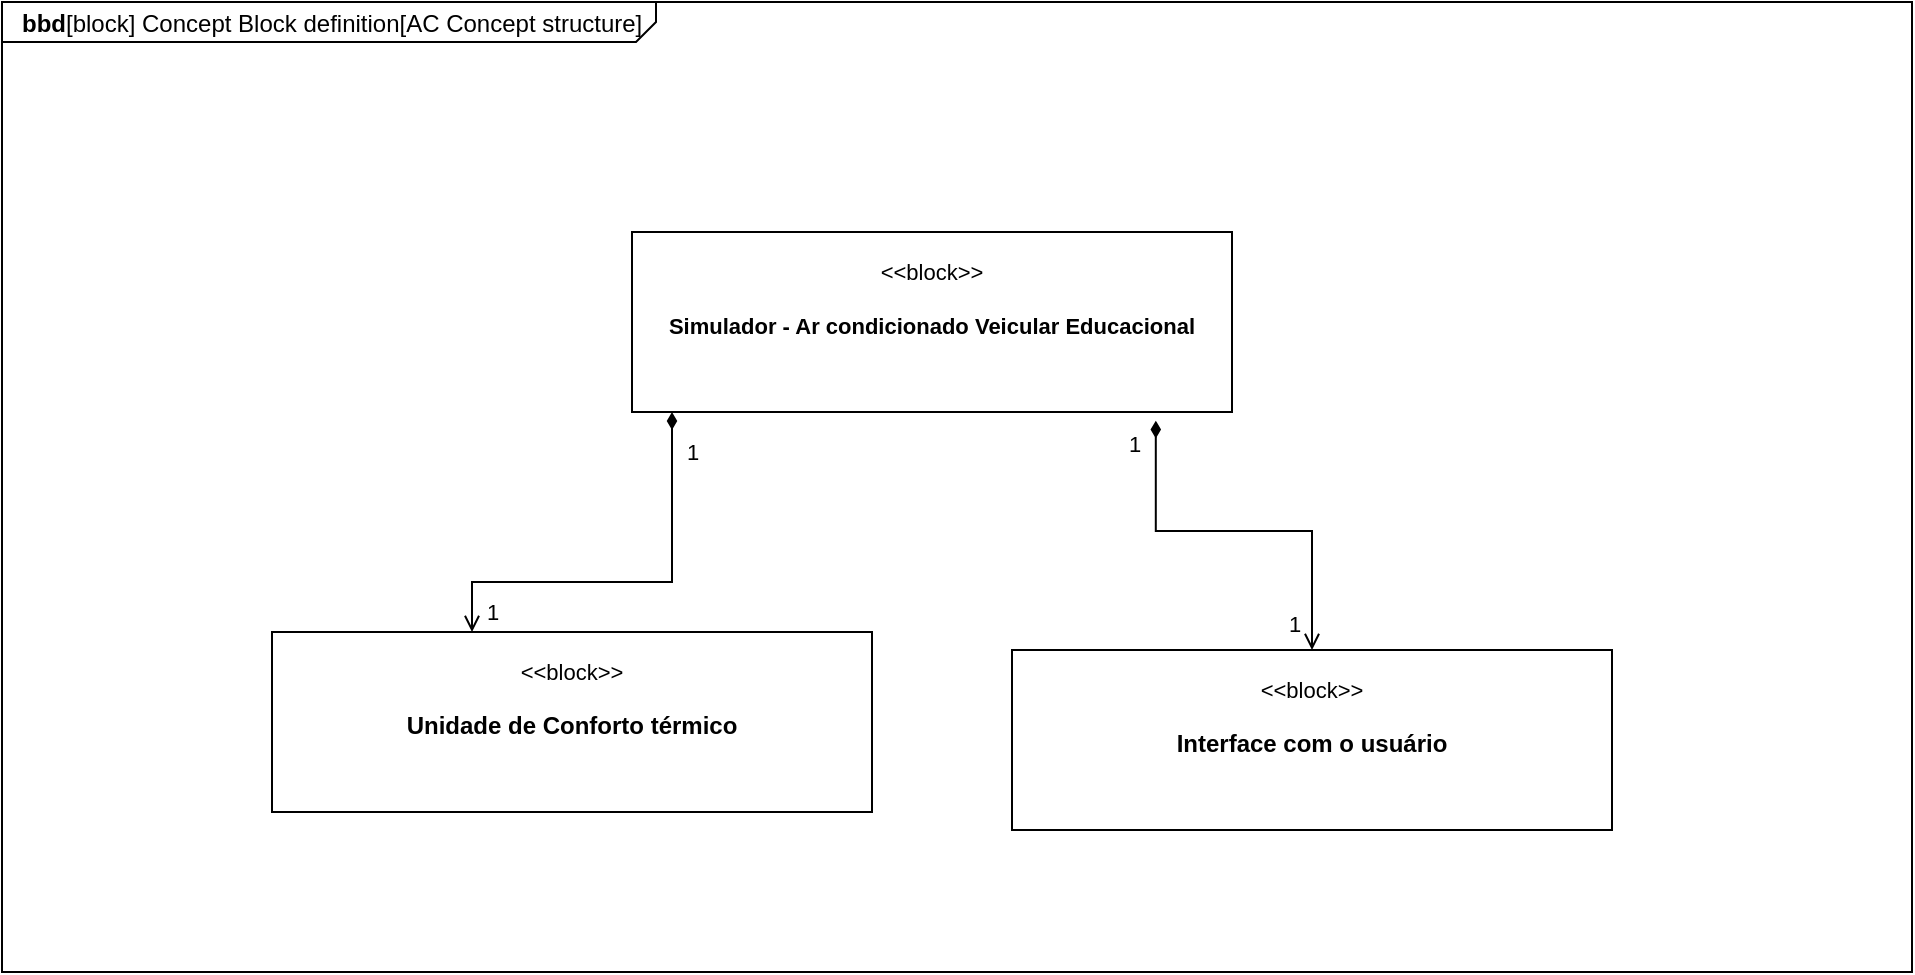 <mxfile version="15.8.3" type="github">
  <diagram name="Page-1" id="929967ad-93f9-6ef4-fab6-5d389245f69c">
    <mxGraphModel dx="1292" dy="696" grid="1" gridSize="10" guides="1" tooltips="1" connect="1" arrows="1" fold="1" page="1" pageScale="1.5" pageWidth="1169" pageHeight="826" background="none" math="0" shadow="0">
      <root>
        <mxCell id="0" style=";html=1;" />
        <mxCell id="1" style=";html=1;" parent="0" />
        <mxCell id="1672d66443f91eb5-1" value="&lt;p style=&quot;margin: 0px ; margin-top: 4px ; margin-left: 10px ; text-align: left&quot;&gt;&lt;b&gt;bbd&lt;/b&gt;[block] Concept Block definition[AC Concept structure]&lt;/p&gt;" style="html=1;strokeWidth=1;shape=mxgraph.sysml.package;html=1;overflow=fill;whiteSpace=wrap;fillColor=none;gradientColor=none;fontSize=12;align=center;labelX=327.64;" parent="1" vertex="1">
          <mxGeometry x="315" y="295" width="955" height="485" as="geometry" />
        </mxCell>
        <mxCell id="UlCgKMU-R_BX_2DzG77N-10" style="edgeStyle=orthogonalEdgeStyle;rounded=0;orthogonalLoop=1;jettySize=auto;html=1;fontSize=11;endArrow=open;endFill=0;startArrow=diamondThin;startFill=1;" edge="1" parent="1" source="UlCgKMU-R_BX_2DzG77N-7" target="UlCgKMU-R_BX_2DzG77N-8">
          <mxGeometry relative="1" as="geometry">
            <Array as="points">
              <mxPoint x="650" y="585" />
              <mxPoint x="550" y="585" />
            </Array>
          </mxGeometry>
        </mxCell>
        <mxCell id="UlCgKMU-R_BX_2DzG77N-12" value="1" style="edgeLabel;html=1;align=center;verticalAlign=middle;resizable=0;points=[];fontSize=11;" vertex="1" connectable="0" parent="UlCgKMU-R_BX_2DzG77N-10">
          <mxGeometry x="-0.448" y="3" relative="1" as="geometry">
            <mxPoint x="7" y="-38" as="offset" />
          </mxGeometry>
        </mxCell>
        <mxCell id="UlCgKMU-R_BX_2DzG77N-11" style="edgeStyle=orthogonalEdgeStyle;rounded=0;orthogonalLoop=1;jettySize=auto;html=1;exitX=0.873;exitY=1.048;exitDx=0;exitDy=0;fontSize=11;startArrow=diamondThin;startFill=1;endArrow=open;endFill=0;exitPerimeter=0;" edge="1" parent="1" source="UlCgKMU-R_BX_2DzG77N-7" target="UlCgKMU-R_BX_2DzG77N-9">
          <mxGeometry relative="1" as="geometry" />
        </mxCell>
        <mxCell id="UlCgKMU-R_BX_2DzG77N-7" value="&lt;p style=&quot;margin: 13px&quot;&gt;&lt;font style=&quot;font-size: 11px&quot;&gt;&amp;lt;&amp;lt;block&amp;gt;&amp;gt;&lt;/font&gt;&lt;/p&gt;&lt;p style=&quot;margin: 13px&quot;&gt;&lt;span style=&quot;font-size: 11px&quot;&gt;&lt;b&gt;Simulador - Ar condicionado Veicular Educacional&lt;/b&gt;&lt;/span&gt;&lt;/p&gt;" style="shape=rect;html=1;overflow=fill;whiteSpace=wrap;align=center;" vertex="1" parent="1">
          <mxGeometry x="630" y="410" width="300" height="90" as="geometry" />
        </mxCell>
        <mxCell id="UlCgKMU-R_BX_2DzG77N-8" value="&lt;p style=&quot;margin: 13px&quot;&gt;&lt;font style=&quot;font-size: 11px&quot;&gt;&amp;lt;&amp;lt;block&amp;gt;&amp;gt;&lt;/font&gt;&lt;/p&gt;&lt;p style=&quot;margin: 13px&quot;&gt;&lt;b&gt;Unidade de Conforto térmico&lt;/b&gt;&lt;/p&gt;" style="shape=rect;html=1;overflow=fill;whiteSpace=wrap;align=center;" vertex="1" parent="1">
          <mxGeometry x="450" y="610" width="300" height="90" as="geometry" />
        </mxCell>
        <mxCell id="UlCgKMU-R_BX_2DzG77N-9" value="&lt;p style=&quot;margin: 13px&quot;&gt;&lt;font style=&quot;font-size: 11px&quot;&gt;&amp;lt;&amp;lt;block&amp;gt;&amp;gt;&lt;/font&gt;&lt;/p&gt;&lt;p style=&quot;margin: 13px&quot;&gt;&lt;b&gt;Interface com o usuário&lt;/b&gt;&lt;/p&gt;" style="shape=rect;html=1;overflow=fill;whiteSpace=wrap;align=center;" vertex="1" parent="1">
          <mxGeometry x="820" y="619" width="300" height="90" as="geometry" />
        </mxCell>
        <mxCell id="UlCgKMU-R_BX_2DzG77N-13" value="1" style="edgeLabel;html=1;align=center;verticalAlign=middle;resizable=0;points=[];fontSize=11;" vertex="1" connectable="0" parent="1">
          <mxGeometry x="560" y="600" as="geometry" />
        </mxCell>
        <mxCell id="UlCgKMU-R_BX_2DzG77N-16" value="1" style="edgeLabel;html=1;align=center;verticalAlign=middle;resizable=0;points=[];fontSize=11;" vertex="1" connectable="0" parent="1">
          <mxGeometry x="600" y="610" as="geometry">
            <mxPoint x="361" y="-4" as="offset" />
          </mxGeometry>
        </mxCell>
        <mxCell id="UlCgKMU-R_BX_2DzG77N-17" value="1" style="edgeLabel;html=1;align=center;verticalAlign=middle;resizable=0;points=[];fontSize=11;" vertex="1" connectable="0" parent="1">
          <mxGeometry x="520" y="520" as="geometry">
            <mxPoint x="361" y="-4" as="offset" />
          </mxGeometry>
        </mxCell>
      </root>
    </mxGraphModel>
  </diagram>
</mxfile>
